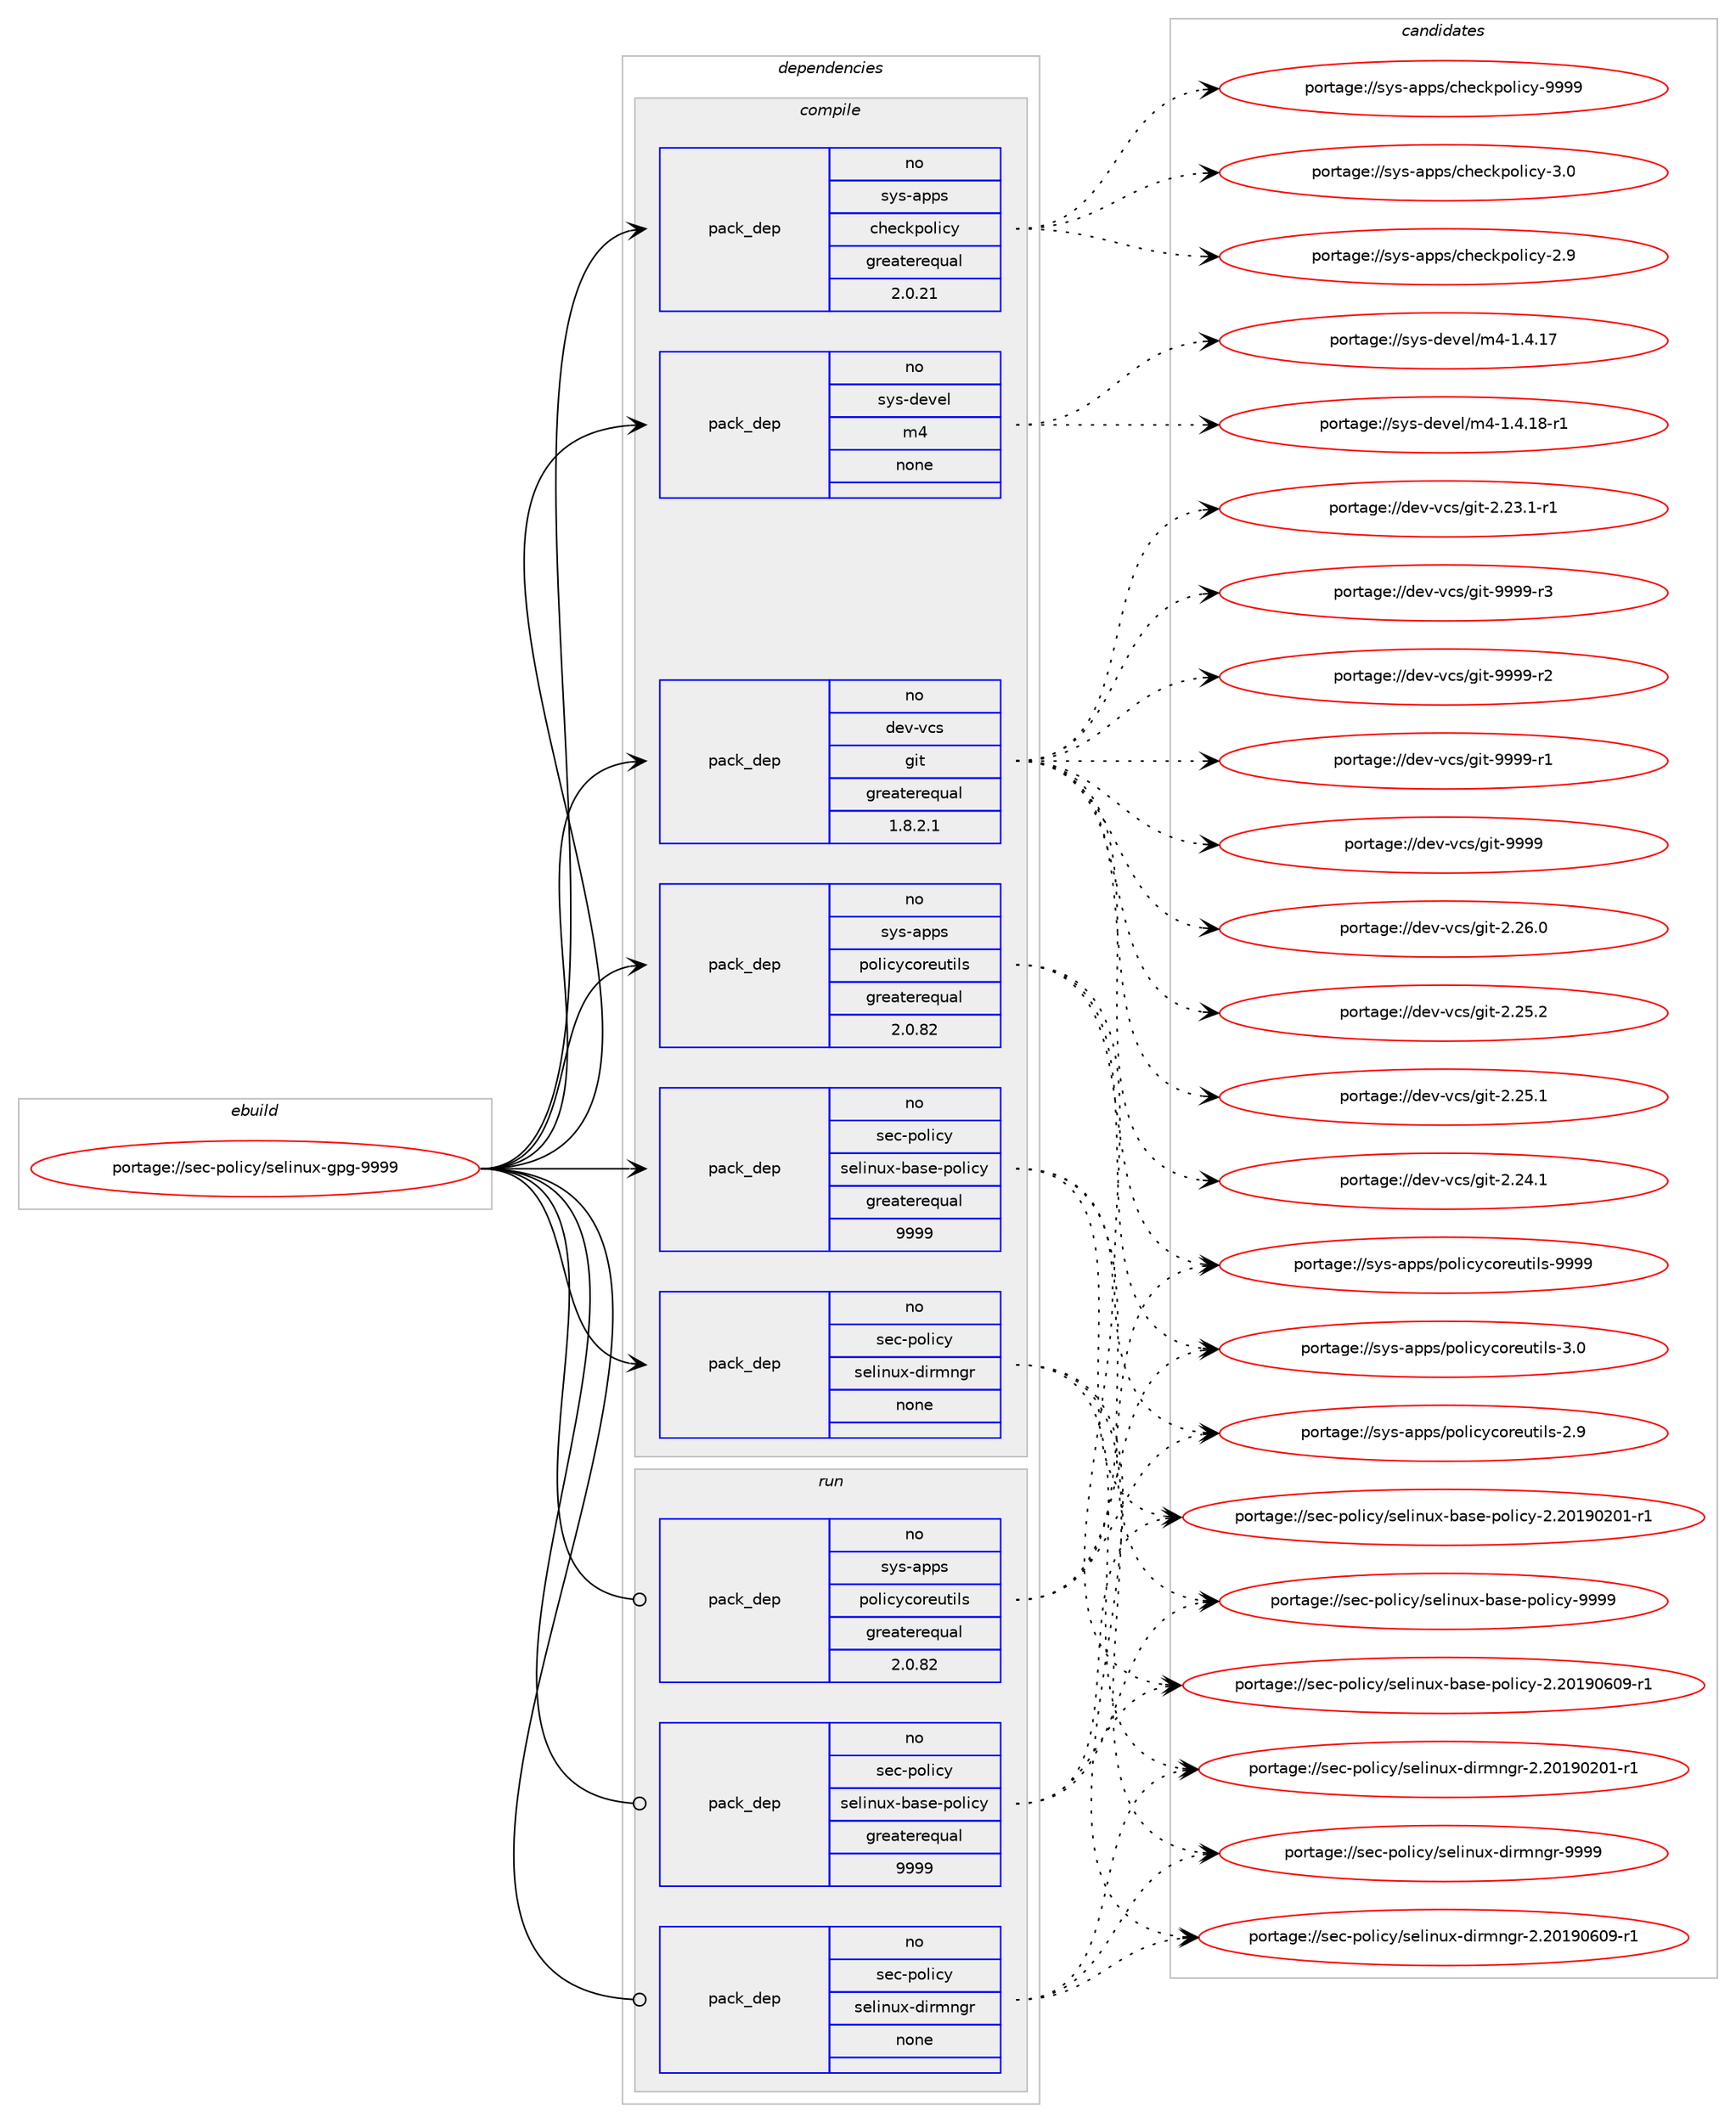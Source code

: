 digraph prolog {

# *************
# Graph options
# *************

newrank=true;
concentrate=true;
compound=true;
graph [rankdir=LR,fontname=Helvetica,fontsize=10,ranksep=1.5];#, ranksep=2.5, nodesep=0.2];
edge  [arrowhead=vee];
node  [fontname=Helvetica,fontsize=10];

# **********
# The ebuild
# **********

subgraph cluster_leftcol {
color=gray;
rank=same;
label=<<i>ebuild</i>>;
id [label="portage://sec-policy/selinux-gpg-9999", color=red, width=4, href="../sec-policy/selinux-gpg-9999.svg"];
}

# ****************
# The dependencies
# ****************

subgraph cluster_midcol {
color=gray;
label=<<i>dependencies</i>>;
subgraph cluster_compile {
fillcolor="#eeeeee";
style=filled;
label=<<i>compile</i>>;
subgraph pack4241 {
dependency4791 [label=<<TABLE BORDER="0" CELLBORDER="1" CELLSPACING="0" CELLPADDING="4" WIDTH="220"><TR><TD ROWSPAN="6" CELLPADDING="30">pack_dep</TD></TR><TR><TD WIDTH="110">no</TD></TR><TR><TD>dev-vcs</TD></TR><TR><TD>git</TD></TR><TR><TD>greaterequal</TD></TR><TR><TD>1.8.2.1</TD></TR></TABLE>>, shape=none, color=blue];
}
id:e -> dependency4791:w [weight=20,style="solid",arrowhead="vee"];
subgraph pack4242 {
dependency4792 [label=<<TABLE BORDER="0" CELLBORDER="1" CELLSPACING="0" CELLPADDING="4" WIDTH="220"><TR><TD ROWSPAN="6" CELLPADDING="30">pack_dep</TD></TR><TR><TD WIDTH="110">no</TD></TR><TR><TD>sec-policy</TD></TR><TR><TD>selinux-base-policy</TD></TR><TR><TD>greaterequal</TD></TR><TR><TD>9999</TD></TR></TABLE>>, shape=none, color=blue];
}
id:e -> dependency4792:w [weight=20,style="solid",arrowhead="vee"];
subgraph pack4243 {
dependency4793 [label=<<TABLE BORDER="0" CELLBORDER="1" CELLSPACING="0" CELLPADDING="4" WIDTH="220"><TR><TD ROWSPAN="6" CELLPADDING="30">pack_dep</TD></TR><TR><TD WIDTH="110">no</TD></TR><TR><TD>sec-policy</TD></TR><TR><TD>selinux-dirmngr</TD></TR><TR><TD>none</TD></TR><TR><TD></TD></TR></TABLE>>, shape=none, color=blue];
}
id:e -> dependency4793:w [weight=20,style="solid",arrowhead="vee"];
subgraph pack4244 {
dependency4794 [label=<<TABLE BORDER="0" CELLBORDER="1" CELLSPACING="0" CELLPADDING="4" WIDTH="220"><TR><TD ROWSPAN="6" CELLPADDING="30">pack_dep</TD></TR><TR><TD WIDTH="110">no</TD></TR><TR><TD>sys-apps</TD></TR><TR><TD>checkpolicy</TD></TR><TR><TD>greaterequal</TD></TR><TR><TD>2.0.21</TD></TR></TABLE>>, shape=none, color=blue];
}
id:e -> dependency4794:w [weight=20,style="solid",arrowhead="vee"];
subgraph pack4245 {
dependency4795 [label=<<TABLE BORDER="0" CELLBORDER="1" CELLSPACING="0" CELLPADDING="4" WIDTH="220"><TR><TD ROWSPAN="6" CELLPADDING="30">pack_dep</TD></TR><TR><TD WIDTH="110">no</TD></TR><TR><TD>sys-apps</TD></TR><TR><TD>policycoreutils</TD></TR><TR><TD>greaterequal</TD></TR><TR><TD>2.0.82</TD></TR></TABLE>>, shape=none, color=blue];
}
id:e -> dependency4795:w [weight=20,style="solid",arrowhead="vee"];
subgraph pack4246 {
dependency4796 [label=<<TABLE BORDER="0" CELLBORDER="1" CELLSPACING="0" CELLPADDING="4" WIDTH="220"><TR><TD ROWSPAN="6" CELLPADDING="30">pack_dep</TD></TR><TR><TD WIDTH="110">no</TD></TR><TR><TD>sys-devel</TD></TR><TR><TD>m4</TD></TR><TR><TD>none</TD></TR><TR><TD></TD></TR></TABLE>>, shape=none, color=blue];
}
id:e -> dependency4796:w [weight=20,style="solid",arrowhead="vee"];
}
subgraph cluster_compileandrun {
fillcolor="#eeeeee";
style=filled;
label=<<i>compile and run</i>>;
}
subgraph cluster_run {
fillcolor="#eeeeee";
style=filled;
label=<<i>run</i>>;
subgraph pack4247 {
dependency4797 [label=<<TABLE BORDER="0" CELLBORDER="1" CELLSPACING="0" CELLPADDING="4" WIDTH="220"><TR><TD ROWSPAN="6" CELLPADDING="30">pack_dep</TD></TR><TR><TD WIDTH="110">no</TD></TR><TR><TD>sec-policy</TD></TR><TR><TD>selinux-base-policy</TD></TR><TR><TD>greaterequal</TD></TR><TR><TD>9999</TD></TR></TABLE>>, shape=none, color=blue];
}
id:e -> dependency4797:w [weight=20,style="solid",arrowhead="odot"];
subgraph pack4248 {
dependency4798 [label=<<TABLE BORDER="0" CELLBORDER="1" CELLSPACING="0" CELLPADDING="4" WIDTH="220"><TR><TD ROWSPAN="6" CELLPADDING="30">pack_dep</TD></TR><TR><TD WIDTH="110">no</TD></TR><TR><TD>sec-policy</TD></TR><TR><TD>selinux-dirmngr</TD></TR><TR><TD>none</TD></TR><TR><TD></TD></TR></TABLE>>, shape=none, color=blue];
}
id:e -> dependency4798:w [weight=20,style="solid",arrowhead="odot"];
subgraph pack4249 {
dependency4799 [label=<<TABLE BORDER="0" CELLBORDER="1" CELLSPACING="0" CELLPADDING="4" WIDTH="220"><TR><TD ROWSPAN="6" CELLPADDING="30">pack_dep</TD></TR><TR><TD WIDTH="110">no</TD></TR><TR><TD>sys-apps</TD></TR><TR><TD>policycoreutils</TD></TR><TR><TD>greaterequal</TD></TR><TR><TD>2.0.82</TD></TR></TABLE>>, shape=none, color=blue];
}
id:e -> dependency4799:w [weight=20,style="solid",arrowhead="odot"];
}
}

# **************
# The candidates
# **************

subgraph cluster_choices {
rank=same;
color=gray;
label=<<i>candidates</i>>;

subgraph choice4241 {
color=black;
nodesep=1;
choice10010111845118991154710310511645575757574511451 [label="portage://dev-vcs/git-9999-r3", color=red, width=4,href="../dev-vcs/git-9999-r3.svg"];
choice10010111845118991154710310511645575757574511450 [label="portage://dev-vcs/git-9999-r2", color=red, width=4,href="../dev-vcs/git-9999-r2.svg"];
choice10010111845118991154710310511645575757574511449 [label="portage://dev-vcs/git-9999-r1", color=red, width=4,href="../dev-vcs/git-9999-r1.svg"];
choice1001011184511899115471031051164557575757 [label="portage://dev-vcs/git-9999", color=red, width=4,href="../dev-vcs/git-9999.svg"];
choice10010111845118991154710310511645504650544648 [label="portage://dev-vcs/git-2.26.0", color=red, width=4,href="../dev-vcs/git-2.26.0.svg"];
choice10010111845118991154710310511645504650534650 [label="portage://dev-vcs/git-2.25.2", color=red, width=4,href="../dev-vcs/git-2.25.2.svg"];
choice10010111845118991154710310511645504650534649 [label="portage://dev-vcs/git-2.25.1", color=red, width=4,href="../dev-vcs/git-2.25.1.svg"];
choice10010111845118991154710310511645504650524649 [label="portage://dev-vcs/git-2.24.1", color=red, width=4,href="../dev-vcs/git-2.24.1.svg"];
choice100101118451189911547103105116455046505146494511449 [label="portage://dev-vcs/git-2.23.1-r1", color=red, width=4,href="../dev-vcs/git-2.23.1-r1.svg"];
dependency4791:e -> choice10010111845118991154710310511645575757574511451:w [style=dotted,weight="100"];
dependency4791:e -> choice10010111845118991154710310511645575757574511450:w [style=dotted,weight="100"];
dependency4791:e -> choice10010111845118991154710310511645575757574511449:w [style=dotted,weight="100"];
dependency4791:e -> choice1001011184511899115471031051164557575757:w [style=dotted,weight="100"];
dependency4791:e -> choice10010111845118991154710310511645504650544648:w [style=dotted,weight="100"];
dependency4791:e -> choice10010111845118991154710310511645504650534650:w [style=dotted,weight="100"];
dependency4791:e -> choice10010111845118991154710310511645504650534649:w [style=dotted,weight="100"];
dependency4791:e -> choice10010111845118991154710310511645504650524649:w [style=dotted,weight="100"];
dependency4791:e -> choice100101118451189911547103105116455046505146494511449:w [style=dotted,weight="100"];
}
subgraph choice4242 {
color=black;
nodesep=1;
choice1151019945112111108105991214711510110810511011712045989711510145112111108105991214557575757 [label="portage://sec-policy/selinux-base-policy-9999", color=red, width=4,href="../sec-policy/selinux-base-policy-9999.svg"];
choice11510199451121111081059912147115101108105110117120459897115101451121111081059912145504650484957485448574511449 [label="portage://sec-policy/selinux-base-policy-2.20190609-r1", color=red, width=4,href="../sec-policy/selinux-base-policy-2.20190609-r1.svg"];
choice11510199451121111081059912147115101108105110117120459897115101451121111081059912145504650484957485048494511449 [label="portage://sec-policy/selinux-base-policy-2.20190201-r1", color=red, width=4,href="../sec-policy/selinux-base-policy-2.20190201-r1.svg"];
dependency4792:e -> choice1151019945112111108105991214711510110810511011712045989711510145112111108105991214557575757:w [style=dotted,weight="100"];
dependency4792:e -> choice11510199451121111081059912147115101108105110117120459897115101451121111081059912145504650484957485448574511449:w [style=dotted,weight="100"];
dependency4792:e -> choice11510199451121111081059912147115101108105110117120459897115101451121111081059912145504650484957485048494511449:w [style=dotted,weight="100"];
}
subgraph choice4243 {
color=black;
nodesep=1;
choice11510199451121111081059912147115101108105110117120451001051141091101031144557575757 [label="portage://sec-policy/selinux-dirmngr-9999", color=red, width=4,href="../sec-policy/selinux-dirmngr-9999.svg"];
choice115101994511211110810599121471151011081051101171204510010511410911010311445504650484957485448574511449 [label="portage://sec-policy/selinux-dirmngr-2.20190609-r1", color=red, width=4,href="../sec-policy/selinux-dirmngr-2.20190609-r1.svg"];
choice115101994511211110810599121471151011081051101171204510010511410911010311445504650484957485048494511449 [label="portage://sec-policy/selinux-dirmngr-2.20190201-r1", color=red, width=4,href="../sec-policy/selinux-dirmngr-2.20190201-r1.svg"];
dependency4793:e -> choice11510199451121111081059912147115101108105110117120451001051141091101031144557575757:w [style=dotted,weight="100"];
dependency4793:e -> choice115101994511211110810599121471151011081051101171204510010511410911010311445504650484957485448574511449:w [style=dotted,weight="100"];
dependency4793:e -> choice115101994511211110810599121471151011081051101171204510010511410911010311445504650484957485048494511449:w [style=dotted,weight="100"];
}
subgraph choice4244 {
color=black;
nodesep=1;
choice1151211154597112112115479910410199107112111108105991214557575757 [label="portage://sys-apps/checkpolicy-9999", color=red, width=4,href="../sys-apps/checkpolicy-9999.svg"];
choice11512111545971121121154799104101991071121111081059912145514648 [label="portage://sys-apps/checkpolicy-3.0", color=red, width=4,href="../sys-apps/checkpolicy-3.0.svg"];
choice11512111545971121121154799104101991071121111081059912145504657 [label="portage://sys-apps/checkpolicy-2.9", color=red, width=4,href="../sys-apps/checkpolicy-2.9.svg"];
dependency4794:e -> choice1151211154597112112115479910410199107112111108105991214557575757:w [style=dotted,weight="100"];
dependency4794:e -> choice11512111545971121121154799104101991071121111081059912145514648:w [style=dotted,weight="100"];
dependency4794:e -> choice11512111545971121121154799104101991071121111081059912145504657:w [style=dotted,weight="100"];
}
subgraph choice4245 {
color=black;
nodesep=1;
choice11512111545971121121154711211110810599121991111141011171161051081154557575757 [label="portage://sys-apps/policycoreutils-9999", color=red, width=4,href="../sys-apps/policycoreutils-9999.svg"];
choice115121115459711211211547112111108105991219911111410111711610510811545514648 [label="portage://sys-apps/policycoreutils-3.0", color=red, width=4,href="../sys-apps/policycoreutils-3.0.svg"];
choice115121115459711211211547112111108105991219911111410111711610510811545504657 [label="portage://sys-apps/policycoreutils-2.9", color=red, width=4,href="../sys-apps/policycoreutils-2.9.svg"];
dependency4795:e -> choice11512111545971121121154711211110810599121991111141011171161051081154557575757:w [style=dotted,weight="100"];
dependency4795:e -> choice115121115459711211211547112111108105991219911111410111711610510811545514648:w [style=dotted,weight="100"];
dependency4795:e -> choice115121115459711211211547112111108105991219911111410111711610510811545504657:w [style=dotted,weight="100"];
}
subgraph choice4246 {
color=black;
nodesep=1;
choice115121115451001011181011084710952454946524649564511449 [label="portage://sys-devel/m4-1.4.18-r1", color=red, width=4,href="../sys-devel/m4-1.4.18-r1.svg"];
choice11512111545100101118101108471095245494652464955 [label="portage://sys-devel/m4-1.4.17", color=red, width=4,href="../sys-devel/m4-1.4.17.svg"];
dependency4796:e -> choice115121115451001011181011084710952454946524649564511449:w [style=dotted,weight="100"];
dependency4796:e -> choice11512111545100101118101108471095245494652464955:w [style=dotted,weight="100"];
}
subgraph choice4247 {
color=black;
nodesep=1;
choice1151019945112111108105991214711510110810511011712045989711510145112111108105991214557575757 [label="portage://sec-policy/selinux-base-policy-9999", color=red, width=4,href="../sec-policy/selinux-base-policy-9999.svg"];
choice11510199451121111081059912147115101108105110117120459897115101451121111081059912145504650484957485448574511449 [label="portage://sec-policy/selinux-base-policy-2.20190609-r1", color=red, width=4,href="../sec-policy/selinux-base-policy-2.20190609-r1.svg"];
choice11510199451121111081059912147115101108105110117120459897115101451121111081059912145504650484957485048494511449 [label="portage://sec-policy/selinux-base-policy-2.20190201-r1", color=red, width=4,href="../sec-policy/selinux-base-policy-2.20190201-r1.svg"];
dependency4797:e -> choice1151019945112111108105991214711510110810511011712045989711510145112111108105991214557575757:w [style=dotted,weight="100"];
dependency4797:e -> choice11510199451121111081059912147115101108105110117120459897115101451121111081059912145504650484957485448574511449:w [style=dotted,weight="100"];
dependency4797:e -> choice11510199451121111081059912147115101108105110117120459897115101451121111081059912145504650484957485048494511449:w [style=dotted,weight="100"];
}
subgraph choice4248 {
color=black;
nodesep=1;
choice11510199451121111081059912147115101108105110117120451001051141091101031144557575757 [label="portage://sec-policy/selinux-dirmngr-9999", color=red, width=4,href="../sec-policy/selinux-dirmngr-9999.svg"];
choice115101994511211110810599121471151011081051101171204510010511410911010311445504650484957485448574511449 [label="portage://sec-policy/selinux-dirmngr-2.20190609-r1", color=red, width=4,href="../sec-policy/selinux-dirmngr-2.20190609-r1.svg"];
choice115101994511211110810599121471151011081051101171204510010511410911010311445504650484957485048494511449 [label="portage://sec-policy/selinux-dirmngr-2.20190201-r1", color=red, width=4,href="../sec-policy/selinux-dirmngr-2.20190201-r1.svg"];
dependency4798:e -> choice11510199451121111081059912147115101108105110117120451001051141091101031144557575757:w [style=dotted,weight="100"];
dependency4798:e -> choice115101994511211110810599121471151011081051101171204510010511410911010311445504650484957485448574511449:w [style=dotted,weight="100"];
dependency4798:e -> choice115101994511211110810599121471151011081051101171204510010511410911010311445504650484957485048494511449:w [style=dotted,weight="100"];
}
subgraph choice4249 {
color=black;
nodesep=1;
choice11512111545971121121154711211110810599121991111141011171161051081154557575757 [label="portage://sys-apps/policycoreutils-9999", color=red, width=4,href="../sys-apps/policycoreutils-9999.svg"];
choice115121115459711211211547112111108105991219911111410111711610510811545514648 [label="portage://sys-apps/policycoreutils-3.0", color=red, width=4,href="../sys-apps/policycoreutils-3.0.svg"];
choice115121115459711211211547112111108105991219911111410111711610510811545504657 [label="portage://sys-apps/policycoreutils-2.9", color=red, width=4,href="../sys-apps/policycoreutils-2.9.svg"];
dependency4799:e -> choice11512111545971121121154711211110810599121991111141011171161051081154557575757:w [style=dotted,weight="100"];
dependency4799:e -> choice115121115459711211211547112111108105991219911111410111711610510811545514648:w [style=dotted,weight="100"];
dependency4799:e -> choice115121115459711211211547112111108105991219911111410111711610510811545504657:w [style=dotted,weight="100"];
}
}

}

